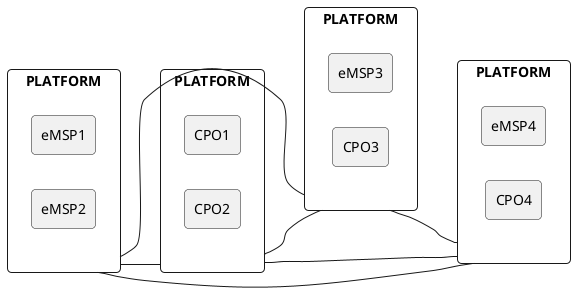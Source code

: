 @startuml

skinparam agentRoundCorner 8
skinparam rectangleRoundCorner 8
skinparam rectangleRoundCorner 8

left to right direction

  rectangle PLATFORM as MSPP1 {
    agent eMSP1
    agent eMSP2
  }

  rectangle PLATFORM as CPOP1 {
    agent CPO1
    agent CPO2
  }


  rectangle PLATFORM as CPOMSP1 {
    agent eMSP3
    agent CPO3
  }

  rectangle PLATFORM as CPOMSP2 {
    agent eMSP4
    agent CPO4
  }


MSPP1 -- CPOP1
MSPP1 -- CPOMSP1
MSPP1 -- CPOMSP2
CPOP1 -- CPOMSP1
CPOP1 -- CPOMSP2
CPOMSP1 -- CPOMSP2

@enduml
